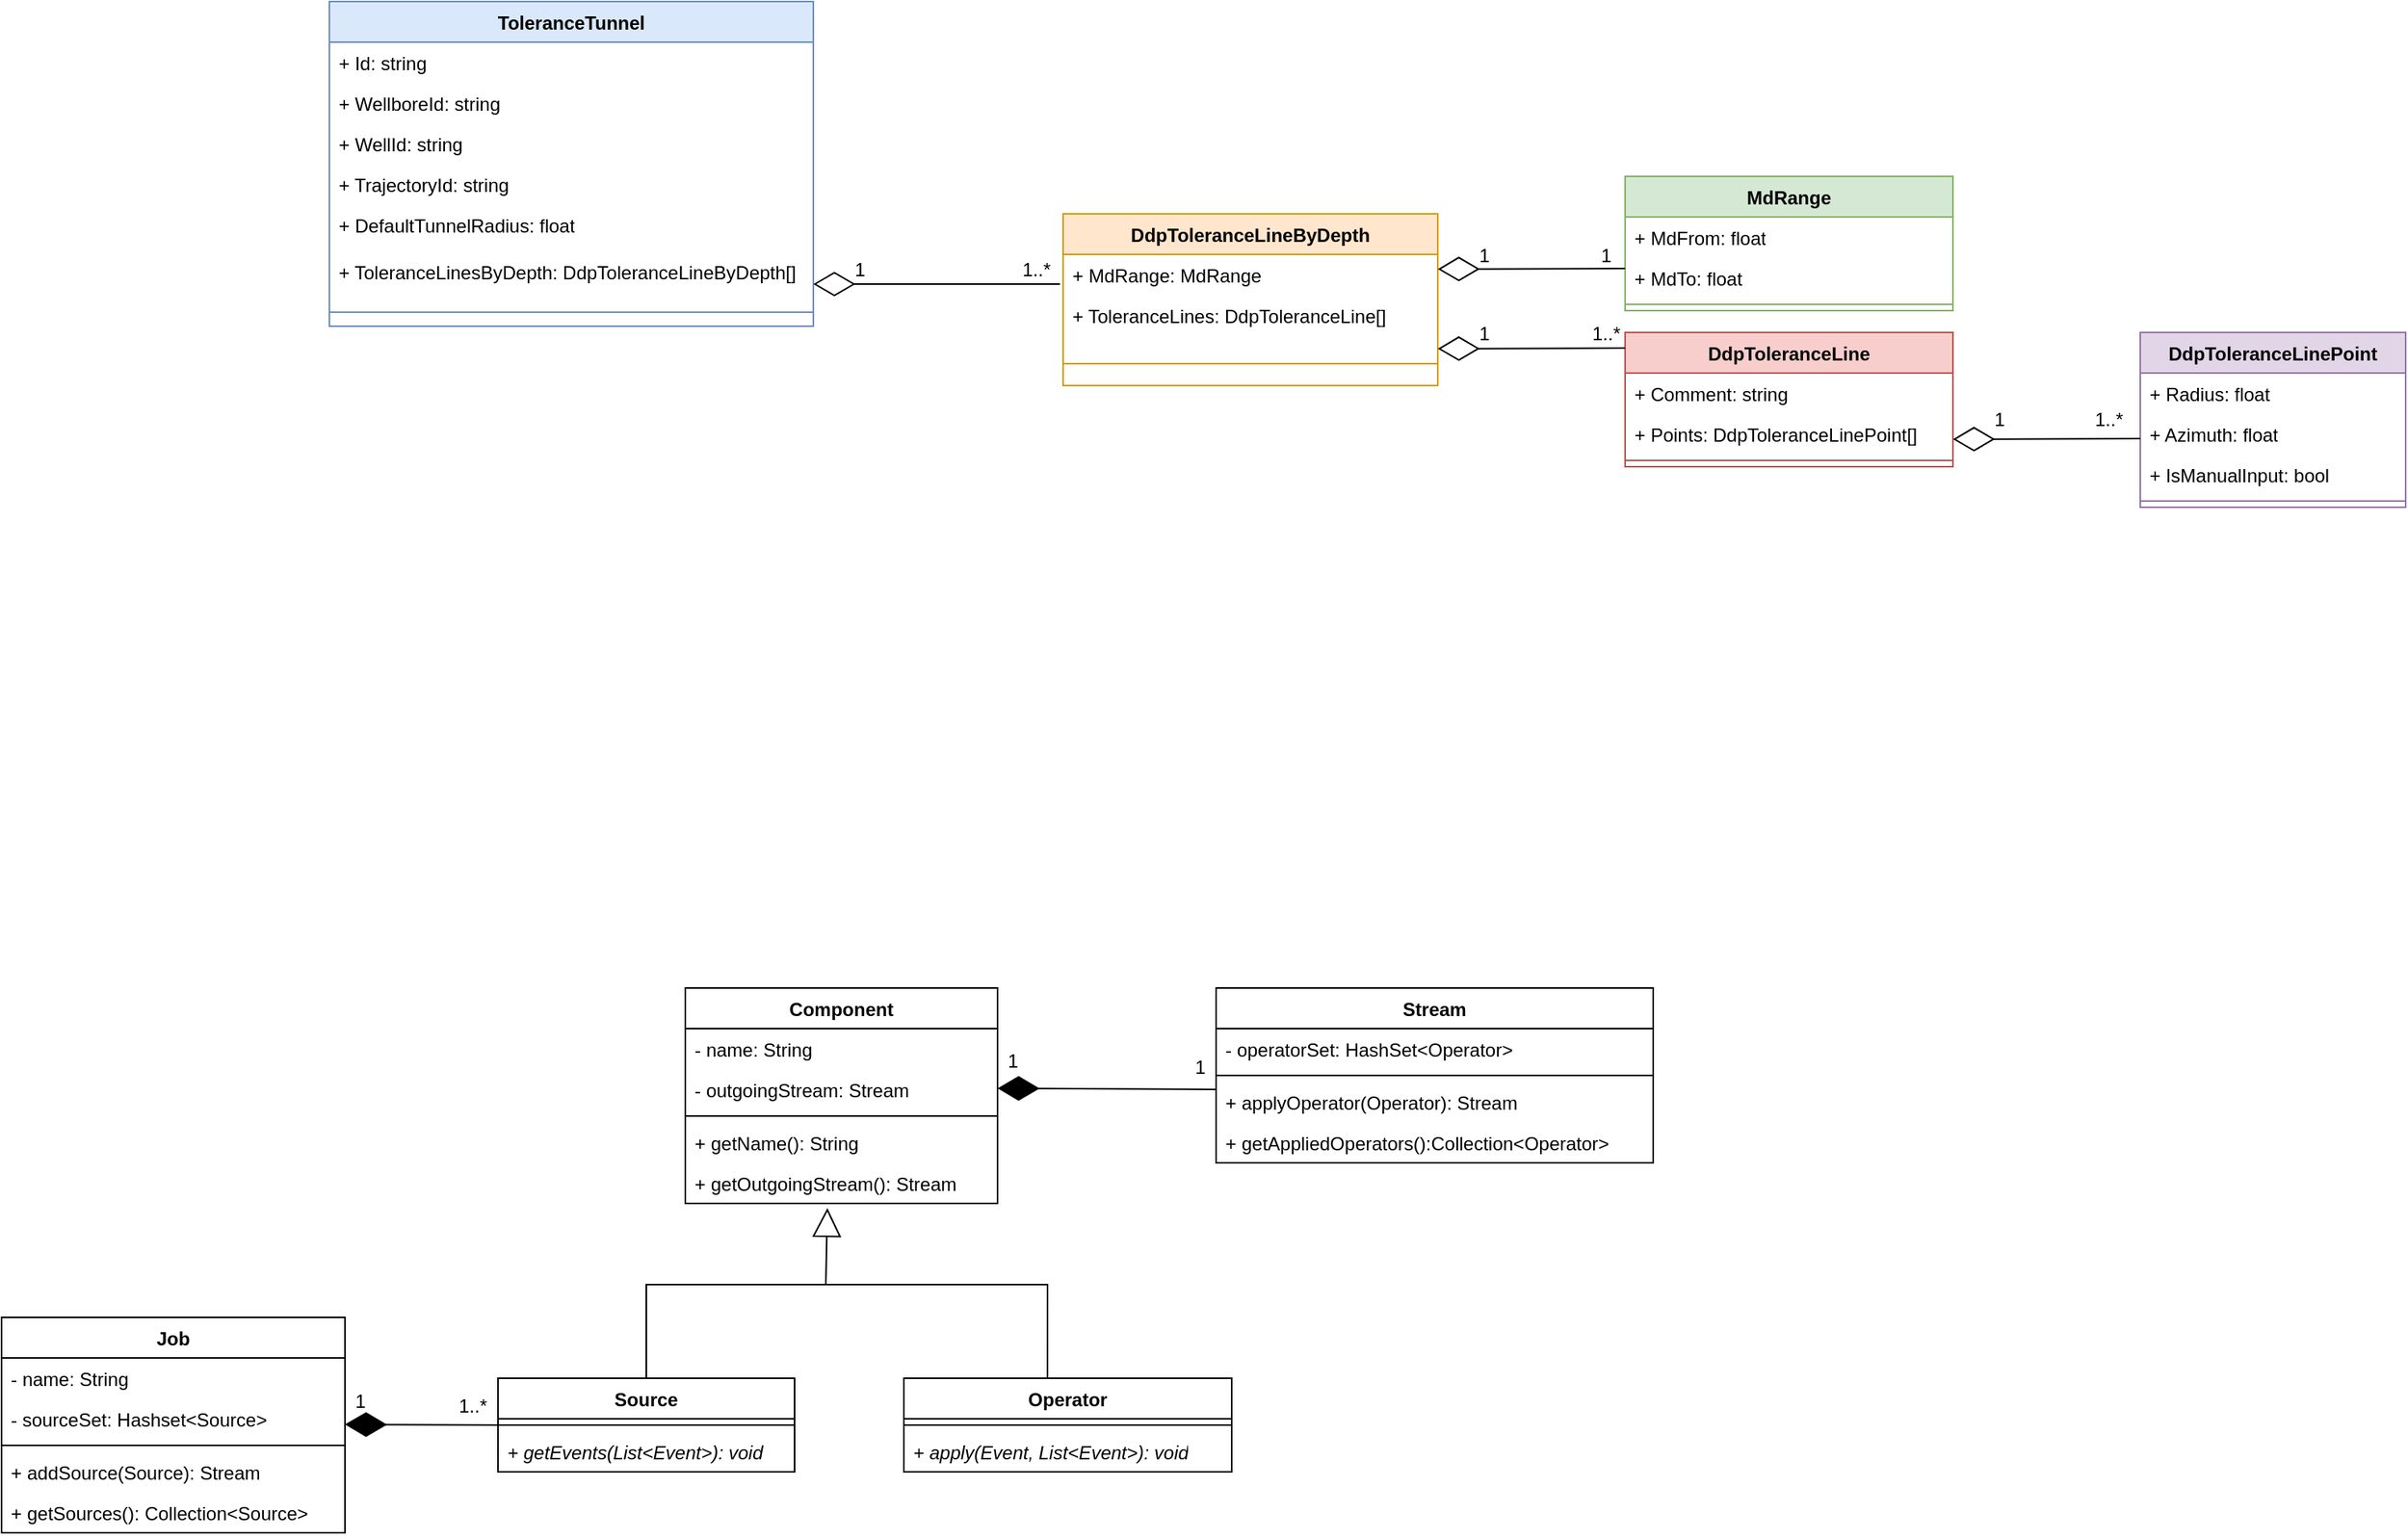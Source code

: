 <mxfile version="24.8.4">
  <diagram name="Page-1" id="TQH9wQtYQM811fhHDUME">
    <mxGraphModel dx="1262" dy="-18" grid="1" gridSize="10" guides="1" tooltips="1" connect="1" arrows="1" fold="1" page="0" pageScale="1" pageWidth="850" pageHeight="1100" math="0" shadow="0">
      <root>
        <mxCell id="0" />
        <mxCell id="1" parent="0" />
        <mxCell id="qOWdi3NvwAaLhNpTAvil-1" value="ToleranceTunnel" style="swimlane;fontStyle=1;align=center;verticalAlign=top;childLayout=stackLayout;horizontal=1;startSize=26;horizontalStack=0;resizeParent=1;resizeParentMax=0;resizeLast=0;collapsible=1;marginBottom=0;whiteSpace=wrap;html=1;fillColor=#dae8fc;strokeColor=#6c8ebf;" parent="1" vertex="1">
          <mxGeometry x="10" y="658" width="310" height="208" as="geometry" />
        </mxCell>
        <mxCell id="qOWdi3NvwAaLhNpTAvil-2" value="+ Id: string" style="text;strokeColor=none;fillColor=none;align=left;verticalAlign=top;spacingLeft=4;spacingRight=4;overflow=hidden;rotatable=0;points=[[0,0.5],[1,0.5]];portConstraint=eastwest;whiteSpace=wrap;html=1;" parent="qOWdi3NvwAaLhNpTAvil-1" vertex="1">
          <mxGeometry y="26" width="310" height="26" as="geometry" />
        </mxCell>
        <mxCell id="qOWdi3NvwAaLhNpTAvil-3" value="+ WellboreId: string" style="text;strokeColor=none;fillColor=none;align=left;verticalAlign=top;spacingLeft=4;spacingRight=4;overflow=hidden;rotatable=0;points=[[0,0.5],[1,0.5]];portConstraint=eastwest;whiteSpace=wrap;html=1;" parent="qOWdi3NvwAaLhNpTAvil-1" vertex="1">
          <mxGeometry y="52" width="310" height="26" as="geometry" />
        </mxCell>
        <mxCell id="qOWdi3NvwAaLhNpTAvil-4" value="+ WellId: string" style="text;strokeColor=none;fillColor=none;align=left;verticalAlign=top;spacingLeft=4;spacingRight=4;overflow=hidden;rotatable=0;points=[[0,0.5],[1,0.5]];portConstraint=eastwest;whiteSpace=wrap;html=1;" parent="qOWdi3NvwAaLhNpTAvil-1" vertex="1">
          <mxGeometry y="78" width="310" height="26" as="geometry" />
        </mxCell>
        <mxCell id="qOWdi3NvwAaLhNpTAvil-5" value="+ TrajectoryId: string" style="text;strokeColor=none;fillColor=none;align=left;verticalAlign=top;spacingLeft=4;spacingRight=4;overflow=hidden;rotatable=0;points=[[0,0.5],[1,0.5]];portConstraint=eastwest;whiteSpace=wrap;html=1;" parent="qOWdi3NvwAaLhNpTAvil-1" vertex="1">
          <mxGeometry y="104" width="310" height="26" as="geometry" />
        </mxCell>
        <mxCell id="qOWdi3NvwAaLhNpTAvil-6" value="+ DefaultTunnelRadius: float" style="text;strokeColor=none;fillColor=none;align=left;verticalAlign=top;spacingLeft=4;spacingRight=4;overflow=hidden;rotatable=0;points=[[0,0.5],[1,0.5]];portConstraint=eastwest;whiteSpace=wrap;html=1;" parent="qOWdi3NvwAaLhNpTAvil-1" vertex="1">
          <mxGeometry y="130" width="310" height="30" as="geometry" />
        </mxCell>
        <mxCell id="qOWdi3NvwAaLhNpTAvil-7" value="+ ToleranceLinesByDepth: DdpToleranceLineByDepth[]" style="text;strokeColor=none;fillColor=none;align=left;verticalAlign=top;spacingLeft=4;spacingRight=4;overflow=hidden;rotatable=0;points=[[0,0.5],[1,0.5]];portConstraint=eastwest;whiteSpace=wrap;html=1;" parent="qOWdi3NvwAaLhNpTAvil-1" vertex="1">
          <mxGeometry y="160" width="310" height="30" as="geometry" />
        </mxCell>
        <mxCell id="qOWdi3NvwAaLhNpTAvil-8" value="&#xa;&#xa;" style="line;strokeWidth=1;fillColor=none;align=left;verticalAlign=middle;spacingTop=-1;spacingLeft=3;spacingRight=3;rotatable=0;labelPosition=right;points=[];portConstraint=eastwest;strokeColor=inherit;" parent="qOWdi3NvwAaLhNpTAvil-1" vertex="1">
          <mxGeometry y="190" width="310" height="18" as="geometry" />
        </mxCell>
        <mxCell id="qOWdi3NvwAaLhNpTAvil-9" value="&lt;span style=&quot;text-align: left;&quot;&gt;DdpToleranceLineByDepth&lt;/span&gt;" style="swimlane;fontStyle=1;align=center;verticalAlign=top;childLayout=stackLayout;horizontal=1;startSize=26;horizontalStack=0;resizeParent=1;resizeParentMax=0;resizeLast=0;collapsible=1;marginBottom=0;whiteSpace=wrap;html=1;fillColor=#ffe6cc;strokeColor=#d79b00;" parent="1" vertex="1">
          <mxGeometry x="480" y="794" width="240" height="110" as="geometry" />
        </mxCell>
        <mxCell id="qOWdi3NvwAaLhNpTAvil-10" value="+ MdRange: MdRange" style="text;strokeColor=none;fillColor=none;align=left;verticalAlign=top;spacingLeft=4;spacingRight=4;overflow=hidden;rotatable=0;points=[[0,0.5],[1,0.5]];portConstraint=eastwest;whiteSpace=wrap;html=1;" parent="qOWdi3NvwAaLhNpTAvil-9" vertex="1">
          <mxGeometry y="26" width="240" height="26" as="geometry" />
        </mxCell>
        <mxCell id="qOWdi3NvwAaLhNpTAvil-11" value="+ ToleranceLines: DdpToleranceLine[]" style="text;strokeColor=none;fillColor=none;align=left;verticalAlign=top;spacingLeft=4;spacingRight=4;overflow=hidden;rotatable=0;points=[[0,0.5],[1,0.5]];portConstraint=eastwest;whiteSpace=wrap;html=1;" parent="qOWdi3NvwAaLhNpTAvil-9" vertex="1">
          <mxGeometry y="52" width="240" height="30" as="geometry" />
        </mxCell>
        <mxCell id="qOWdi3NvwAaLhNpTAvil-12" value="" style="line;strokeWidth=1;fillColor=none;align=left;verticalAlign=middle;spacingTop=-1;spacingLeft=3;spacingRight=3;rotatable=0;labelPosition=right;points=[];portConstraint=eastwest;strokeColor=inherit;" parent="qOWdi3NvwAaLhNpTAvil-9" vertex="1">
          <mxGeometry y="82" width="240" height="28" as="geometry" />
        </mxCell>
        <mxCell id="qOWdi3NvwAaLhNpTAvil-13" value="&lt;span style=&quot;text-align: left;&quot;&gt;MdRange&lt;/span&gt;" style="swimlane;fontStyle=1;align=center;verticalAlign=top;childLayout=stackLayout;horizontal=1;startSize=26;horizontalStack=0;resizeParent=1;resizeParentMax=0;resizeLast=0;collapsible=1;marginBottom=0;whiteSpace=wrap;html=1;fillColor=#d5e8d4;strokeColor=#82b366;" parent="1" vertex="1">
          <mxGeometry x="840" y="770" width="210" height="86" as="geometry" />
        </mxCell>
        <mxCell id="qOWdi3NvwAaLhNpTAvil-14" value="+ MdFrom: float" style="text;strokeColor=none;fillColor=none;align=left;verticalAlign=top;spacingLeft=4;spacingRight=4;overflow=hidden;rotatable=0;points=[[0,0.5],[1,0.5]];portConstraint=eastwest;whiteSpace=wrap;html=1;" parent="qOWdi3NvwAaLhNpTAvil-13" vertex="1">
          <mxGeometry y="26" width="210" height="26" as="geometry" />
        </mxCell>
        <mxCell id="qOWdi3NvwAaLhNpTAvil-15" value="+ MdTo: float" style="text;strokeColor=none;fillColor=none;align=left;verticalAlign=top;spacingLeft=4;spacingRight=4;overflow=hidden;rotatable=0;points=[[0,0.5],[1,0.5]];portConstraint=eastwest;whiteSpace=wrap;html=1;" parent="qOWdi3NvwAaLhNpTAvil-13" vertex="1">
          <mxGeometry y="52" width="210" height="26" as="geometry" />
        </mxCell>
        <mxCell id="qOWdi3NvwAaLhNpTAvil-16" value="" style="line;strokeWidth=1;fillColor=none;align=left;verticalAlign=middle;spacingTop=-1;spacingLeft=3;spacingRight=3;rotatable=0;labelPosition=right;points=[];portConstraint=eastwest;strokeColor=inherit;" parent="qOWdi3NvwAaLhNpTAvil-13" vertex="1">
          <mxGeometry y="78" width="210" height="8" as="geometry" />
        </mxCell>
        <mxCell id="qOWdi3NvwAaLhNpTAvil-17" value="&lt;span style=&quot;text-align: left;&quot;&gt;DdpToleranceLine&lt;/span&gt;" style="swimlane;fontStyle=1;align=center;verticalAlign=top;childLayout=stackLayout;horizontal=1;startSize=26;horizontalStack=0;resizeParent=1;resizeParentMax=0;resizeLast=0;collapsible=1;marginBottom=0;whiteSpace=wrap;html=1;fillColor=#f8cecc;strokeColor=#b85450;" parent="1" vertex="1">
          <mxGeometry x="840" y="870" width="210" height="86" as="geometry" />
        </mxCell>
        <mxCell id="qOWdi3NvwAaLhNpTAvil-18" value="+ Comment: string" style="text;strokeColor=none;fillColor=none;align=left;verticalAlign=top;spacingLeft=4;spacingRight=4;overflow=hidden;rotatable=0;points=[[0,0.5],[1,0.5]];portConstraint=eastwest;whiteSpace=wrap;html=1;" parent="qOWdi3NvwAaLhNpTAvil-17" vertex="1">
          <mxGeometry y="26" width="210" height="26" as="geometry" />
        </mxCell>
        <mxCell id="qOWdi3NvwAaLhNpTAvil-19" value="+ Points: DdpToleranceLinePoint[]" style="text;strokeColor=none;fillColor=none;align=left;verticalAlign=top;spacingLeft=4;spacingRight=4;overflow=hidden;rotatable=0;points=[[0,0.5],[1,0.5]];portConstraint=eastwest;whiteSpace=wrap;html=1;" parent="qOWdi3NvwAaLhNpTAvil-17" vertex="1">
          <mxGeometry y="52" width="210" height="26" as="geometry" />
        </mxCell>
        <mxCell id="qOWdi3NvwAaLhNpTAvil-20" value="" style="line;strokeWidth=1;fillColor=none;align=left;verticalAlign=middle;spacingTop=-1;spacingLeft=3;spacingRight=3;rotatable=0;labelPosition=right;points=[];portConstraint=eastwest;strokeColor=inherit;" parent="qOWdi3NvwAaLhNpTAvil-17" vertex="1">
          <mxGeometry y="78" width="210" height="8" as="geometry" />
        </mxCell>
        <mxCell id="qOWdi3NvwAaLhNpTAvil-21" value="" style="group" parent="1" vertex="1" connectable="0">
          <mxGeometry x="433" y="815" width="60" height="30" as="geometry" />
        </mxCell>
        <mxCell id="qOWdi3NvwAaLhNpTAvil-22" value="" style="endArrow=diamondThin;endFill=0;endSize=24;html=1;rounded=0;" parent="qOWdi3NvwAaLhNpTAvil-21" edge="1">
          <mxGeometry width="160" relative="1" as="geometry">
            <mxPoint x="45" y="24" as="sourcePoint" />
            <mxPoint x="-113" y="24" as="targetPoint" />
          </mxGeometry>
        </mxCell>
        <mxCell id="qOWdi3NvwAaLhNpTAvil-23" value="1..*" style="text;html=1;align=center;verticalAlign=middle;whiteSpace=wrap;rounded=0;" parent="qOWdi3NvwAaLhNpTAvil-21" vertex="1">
          <mxGeometry width="60" height="30" as="geometry" />
        </mxCell>
        <mxCell id="qOWdi3NvwAaLhNpTAvil-24" value="&lt;span style=&quot;text-align: left;&quot;&gt;DdpToleranceLinePoint&lt;/span&gt;" style="swimlane;fontStyle=1;align=center;verticalAlign=top;childLayout=stackLayout;horizontal=1;startSize=26;horizontalStack=0;resizeParent=1;resizeParentMax=0;resizeLast=0;collapsible=1;marginBottom=0;whiteSpace=wrap;html=1;fillColor=#e1d5e7;strokeColor=#9673a6;" parent="1" vertex="1">
          <mxGeometry x="1170" y="870" width="170" height="112" as="geometry" />
        </mxCell>
        <mxCell id="qOWdi3NvwAaLhNpTAvil-25" value="+ Radius: float" style="text;strokeColor=none;fillColor=none;align=left;verticalAlign=top;spacingLeft=4;spacingRight=4;overflow=hidden;rotatable=0;points=[[0,0.5],[1,0.5]];portConstraint=eastwest;whiteSpace=wrap;html=1;" parent="qOWdi3NvwAaLhNpTAvil-24" vertex="1">
          <mxGeometry y="26" width="170" height="26" as="geometry" />
        </mxCell>
        <mxCell id="qOWdi3NvwAaLhNpTAvil-26" value="+ Azimuth: float" style="text;strokeColor=none;fillColor=none;align=left;verticalAlign=top;spacingLeft=4;spacingRight=4;overflow=hidden;rotatable=0;points=[[0,0.5],[1,0.5]];portConstraint=eastwest;whiteSpace=wrap;html=1;" parent="qOWdi3NvwAaLhNpTAvil-24" vertex="1">
          <mxGeometry y="52" width="170" height="26" as="geometry" />
        </mxCell>
        <mxCell id="qOWdi3NvwAaLhNpTAvil-27" value="+ IsManualInput: bool" style="text;strokeColor=none;fillColor=none;align=left;verticalAlign=top;spacingLeft=4;spacingRight=4;overflow=hidden;rotatable=0;points=[[0,0.5],[1,0.5]];portConstraint=eastwest;whiteSpace=wrap;html=1;" parent="qOWdi3NvwAaLhNpTAvil-24" vertex="1">
          <mxGeometry y="78" width="170" height="26" as="geometry" />
        </mxCell>
        <mxCell id="qOWdi3NvwAaLhNpTAvil-28" value="" style="line;strokeWidth=1;fillColor=none;align=left;verticalAlign=middle;spacingTop=-1;spacingLeft=3;spacingRight=3;rotatable=0;labelPosition=right;points=[];portConstraint=eastwest;strokeColor=inherit;" parent="qOWdi3NvwAaLhNpTAvil-24" vertex="1">
          <mxGeometry y="104" width="170" height="8" as="geometry" />
        </mxCell>
        <mxCell id="qOWdi3NvwAaLhNpTAvil-29" value="" style="endArrow=diamondThin;endFill=0;endSize=24;html=1;rounded=0;" parent="1" edge="1">
          <mxGeometry width="160" relative="1" as="geometry">
            <mxPoint x="840" y="829" as="sourcePoint" />
            <mxPoint x="720" y="829.41" as="targetPoint" />
          </mxGeometry>
        </mxCell>
        <mxCell id="qOWdi3NvwAaLhNpTAvil-30" value="" style="endArrow=diamondThin;endFill=0;endSize=24;html=1;rounded=0;" parent="1" edge="1">
          <mxGeometry width="160" relative="1" as="geometry">
            <mxPoint x="840" y="880" as="sourcePoint" />
            <mxPoint x="720" y="880.41" as="targetPoint" />
          </mxGeometry>
        </mxCell>
        <mxCell id="qOWdi3NvwAaLhNpTAvil-31" value="1" style="text;html=1;align=center;verticalAlign=middle;whiteSpace=wrap;rounded=0;" parent="1" vertex="1">
          <mxGeometry x="798" y="806" width="60" height="30" as="geometry" />
        </mxCell>
        <mxCell id="qOWdi3NvwAaLhNpTAvil-32" value="1..*" style="text;html=1;align=center;verticalAlign=middle;whiteSpace=wrap;rounded=0;" parent="1" vertex="1">
          <mxGeometry x="798" y="856" width="60" height="30" as="geometry" />
        </mxCell>
        <mxCell id="qOWdi3NvwAaLhNpTAvil-33" value="" style="endArrow=diamondThin;endFill=0;endSize=24;html=1;rounded=0;" parent="1" edge="1">
          <mxGeometry width="160" relative="1" as="geometry">
            <mxPoint x="1170" y="938" as="sourcePoint" />
            <mxPoint x="1050" y="938.41" as="targetPoint" />
          </mxGeometry>
        </mxCell>
        <mxCell id="qOWdi3NvwAaLhNpTAvil-34" value="1..*" style="text;html=1;align=center;verticalAlign=middle;whiteSpace=wrap;rounded=0;" parent="1" vertex="1">
          <mxGeometry x="1120" y="911" width="60" height="30" as="geometry" />
        </mxCell>
        <mxCell id="qOWdi3NvwAaLhNpTAvil-38" value="1" style="text;html=1;align=center;verticalAlign=middle;whiteSpace=wrap;rounded=0;" parent="1" vertex="1">
          <mxGeometry x="320" y="815" width="60" height="30" as="geometry" />
        </mxCell>
        <mxCell id="qOWdi3NvwAaLhNpTAvil-42" value="1" style="text;html=1;align=center;verticalAlign=middle;whiteSpace=wrap;rounded=0;" parent="1" vertex="1">
          <mxGeometry x="720" y="806" width="60" height="30" as="geometry" />
        </mxCell>
        <mxCell id="qOWdi3NvwAaLhNpTAvil-43" value="1" style="text;html=1;align=center;verticalAlign=middle;whiteSpace=wrap;rounded=0;" parent="1" vertex="1">
          <mxGeometry x="720" y="856" width="60" height="30" as="geometry" />
        </mxCell>
        <mxCell id="qOWdi3NvwAaLhNpTAvil-44" value="1" style="text;html=1;align=center;verticalAlign=middle;whiteSpace=wrap;rounded=0;" parent="1" vertex="1">
          <mxGeometry x="1050" y="911" width="60" height="30" as="geometry" />
        </mxCell>
        <mxCell id="O60IhAS-51ve3mMH8GBg-1" value="Component" style="swimlane;fontStyle=1;align=center;verticalAlign=top;childLayout=stackLayout;horizontal=1;startSize=26;horizontalStack=0;resizeParent=1;resizeParentMax=0;resizeLast=0;collapsible=1;marginBottom=0;whiteSpace=wrap;html=1;" vertex="1" parent="1">
          <mxGeometry x="238" y="1290" width="200" height="138" as="geometry" />
        </mxCell>
        <mxCell id="O60IhAS-51ve3mMH8GBg-2" value="- name: String" style="text;strokeColor=none;fillColor=none;align=left;verticalAlign=top;spacingLeft=4;spacingRight=4;overflow=hidden;rotatable=0;points=[[0,0.5],[1,0.5]];portConstraint=eastwest;whiteSpace=wrap;html=1;" vertex="1" parent="O60IhAS-51ve3mMH8GBg-1">
          <mxGeometry y="26" width="200" height="26" as="geometry" />
        </mxCell>
        <mxCell id="O60IhAS-51ve3mMH8GBg-16" value="- outgoingStream: Stream" style="text;strokeColor=none;fillColor=none;align=left;verticalAlign=top;spacingLeft=4;spacingRight=4;overflow=hidden;rotatable=0;points=[[0,0.5],[1,0.5]];portConstraint=eastwest;whiteSpace=wrap;html=1;" vertex="1" parent="O60IhAS-51ve3mMH8GBg-1">
          <mxGeometry y="52" width="200" height="26" as="geometry" />
        </mxCell>
        <mxCell id="O60IhAS-51ve3mMH8GBg-3" value="" style="line;strokeWidth=1;fillColor=none;align=left;verticalAlign=middle;spacingTop=-1;spacingLeft=3;spacingRight=3;rotatable=0;labelPosition=right;points=[];portConstraint=eastwest;strokeColor=inherit;" vertex="1" parent="O60IhAS-51ve3mMH8GBg-1">
          <mxGeometry y="78" width="200" height="8" as="geometry" />
        </mxCell>
        <mxCell id="O60IhAS-51ve3mMH8GBg-4" value="+ getName(): String&lt;div&gt;&lt;br&gt;&lt;/div&gt;" style="text;strokeColor=none;fillColor=none;align=left;verticalAlign=top;spacingLeft=4;spacingRight=4;overflow=hidden;rotatable=0;points=[[0,0.5],[1,0.5]];portConstraint=eastwest;whiteSpace=wrap;html=1;" vertex="1" parent="O60IhAS-51ve3mMH8GBg-1">
          <mxGeometry y="86" width="200" height="26" as="geometry" />
        </mxCell>
        <mxCell id="O60IhAS-51ve3mMH8GBg-17" value="+ getOutgoingStream(): Stream&lt;div&gt;&lt;br&gt;&lt;/div&gt;" style="text;strokeColor=none;fillColor=none;align=left;verticalAlign=top;spacingLeft=4;spacingRight=4;overflow=hidden;rotatable=0;points=[[0,0.5],[1,0.5]];portConstraint=eastwest;whiteSpace=wrap;html=1;" vertex="1" parent="O60IhAS-51ve3mMH8GBg-1">
          <mxGeometry y="112" width="200" height="26" as="geometry" />
        </mxCell>
        <mxCell id="O60IhAS-51ve3mMH8GBg-5" value="Source" style="swimlane;fontStyle=1;align=center;verticalAlign=top;childLayout=stackLayout;horizontal=1;startSize=26;horizontalStack=0;resizeParent=1;resizeParentMax=0;resizeLast=0;collapsible=1;marginBottom=0;whiteSpace=wrap;html=1;" vertex="1" parent="1">
          <mxGeometry x="118" y="1540" width="190" height="60" as="geometry" />
        </mxCell>
        <mxCell id="O60IhAS-51ve3mMH8GBg-7" value="" style="line;strokeWidth=1;fillColor=none;align=left;verticalAlign=middle;spacingTop=-1;spacingLeft=3;spacingRight=3;rotatable=0;labelPosition=right;points=[];portConstraint=eastwest;strokeColor=inherit;" vertex="1" parent="O60IhAS-51ve3mMH8GBg-5">
          <mxGeometry y="26" width="190" height="8" as="geometry" />
        </mxCell>
        <mxCell id="O60IhAS-51ve3mMH8GBg-8" value="&lt;i&gt;+ getEvents(List&amp;lt;Event&amp;gt;): void&lt;/i&gt;" style="text;strokeColor=none;fillColor=none;align=left;verticalAlign=top;spacingLeft=4;spacingRight=4;overflow=hidden;rotatable=0;points=[[0,0.5],[1,0.5]];portConstraint=eastwest;whiteSpace=wrap;html=1;" vertex="1" parent="O60IhAS-51ve3mMH8GBg-5">
          <mxGeometry y="34" width="190" height="26" as="geometry" />
        </mxCell>
        <mxCell id="O60IhAS-51ve3mMH8GBg-9" value="Operator" style="swimlane;fontStyle=1;align=center;verticalAlign=top;childLayout=stackLayout;horizontal=1;startSize=26;horizontalStack=0;resizeParent=1;resizeParentMax=0;resizeLast=0;collapsible=1;marginBottom=0;whiteSpace=wrap;html=1;" vertex="1" parent="1">
          <mxGeometry x="378" y="1540" width="210" height="60" as="geometry" />
        </mxCell>
        <mxCell id="O60IhAS-51ve3mMH8GBg-11" value="" style="line;strokeWidth=1;fillColor=none;align=left;verticalAlign=middle;spacingTop=-1;spacingLeft=3;spacingRight=3;rotatable=0;labelPosition=right;points=[];portConstraint=eastwest;strokeColor=inherit;" vertex="1" parent="O60IhAS-51ve3mMH8GBg-9">
          <mxGeometry y="26" width="210" height="8" as="geometry" />
        </mxCell>
        <mxCell id="O60IhAS-51ve3mMH8GBg-12" value="&lt;i&gt;+ apply(Event, List&amp;lt;Event&amp;gt;): void&lt;/i&gt;" style="text;strokeColor=none;fillColor=none;align=left;verticalAlign=top;spacingLeft=4;spacingRight=4;overflow=hidden;rotatable=0;points=[[0,0.5],[1,0.5]];portConstraint=eastwest;whiteSpace=wrap;html=1;" vertex="1" parent="O60IhAS-51ve3mMH8GBg-9">
          <mxGeometry y="34" width="210" height="26" as="geometry" />
        </mxCell>
        <mxCell id="O60IhAS-51ve3mMH8GBg-15" value="" style="endArrow=block;endSize=16;endFill=0;html=1;rounded=0;exitX=0.438;exitY=0;exitDx=0;exitDy=0;exitPerimeter=0;" edge="1" parent="1" source="O60IhAS-51ve3mMH8GBg-9">
          <mxGeometry width="160" relative="1" as="geometry">
            <mxPoint x="528" y="1470" as="sourcePoint" />
            <mxPoint x="329" y="1431" as="targetPoint" />
            <Array as="points">
              <mxPoint x="470" y="1480" />
              <mxPoint x="328" y="1480" />
            </Array>
          </mxGeometry>
        </mxCell>
        <mxCell id="O60IhAS-51ve3mMH8GBg-18" value="Stream" style="swimlane;fontStyle=1;align=center;verticalAlign=top;childLayout=stackLayout;horizontal=1;startSize=26;horizontalStack=0;resizeParent=1;resizeParentMax=0;resizeLast=0;collapsible=1;marginBottom=0;whiteSpace=wrap;html=1;" vertex="1" parent="1">
          <mxGeometry x="578" y="1290" width="280" height="112" as="geometry" />
        </mxCell>
        <mxCell id="O60IhAS-51ve3mMH8GBg-19" value="- operatorSet: HashSet&amp;lt;Operator&amp;gt;&amp;nbsp;&amp;nbsp;" style="text;strokeColor=none;fillColor=none;align=left;verticalAlign=top;spacingLeft=4;spacingRight=4;overflow=hidden;rotatable=0;points=[[0,0.5],[1,0.5]];portConstraint=eastwest;whiteSpace=wrap;html=1;" vertex="1" parent="O60IhAS-51ve3mMH8GBg-18">
          <mxGeometry y="26" width="280" height="26" as="geometry" />
        </mxCell>
        <mxCell id="O60IhAS-51ve3mMH8GBg-34" value="" style="endArrow=diamondThin;endFill=1;endSize=24;html=1;rounded=0;exitX=0;exitY=0.5;exitDx=0;exitDy=0;" edge="1" parent="O60IhAS-51ve3mMH8GBg-18">
          <mxGeometry width="160" relative="1" as="geometry">
            <mxPoint y="65" as="sourcePoint" />
            <mxPoint x="-140" y="64.29" as="targetPoint" />
          </mxGeometry>
        </mxCell>
        <mxCell id="O60IhAS-51ve3mMH8GBg-21" value="" style="line;strokeWidth=1;fillColor=none;align=left;verticalAlign=middle;spacingTop=-1;spacingLeft=3;spacingRight=3;rotatable=0;labelPosition=right;points=[];portConstraint=eastwest;strokeColor=inherit;" vertex="1" parent="O60IhAS-51ve3mMH8GBg-18">
          <mxGeometry y="52" width="280" height="8" as="geometry" />
        </mxCell>
        <mxCell id="O60IhAS-51ve3mMH8GBg-22" value="+ applyOperator(Operator): Stream&lt;div&gt;&lt;br&gt;&lt;/div&gt;" style="text;strokeColor=none;fillColor=none;align=left;verticalAlign=top;spacingLeft=4;spacingRight=4;overflow=hidden;rotatable=0;points=[[0,0.5],[1,0.5]];portConstraint=eastwest;whiteSpace=wrap;html=1;" vertex="1" parent="O60IhAS-51ve3mMH8GBg-18">
          <mxGeometry y="60" width="280" height="26" as="geometry" />
        </mxCell>
        <mxCell id="O60IhAS-51ve3mMH8GBg-23" value="+ getAppliedOperators():Collection&amp;lt;Operator&amp;gt;&amp;nbsp;&lt;div&gt;&lt;br&gt;&lt;/div&gt;" style="text;strokeColor=none;fillColor=none;align=left;verticalAlign=top;spacingLeft=4;spacingRight=4;overflow=hidden;rotatable=0;points=[[0,0.5],[1,0.5]];portConstraint=eastwest;whiteSpace=wrap;html=1;" vertex="1" parent="O60IhAS-51ve3mMH8GBg-18">
          <mxGeometry y="86" width="280" height="26" as="geometry" />
        </mxCell>
        <mxCell id="O60IhAS-51ve3mMH8GBg-31" value="1" style="text;html=1;align=center;verticalAlign=middle;whiteSpace=wrap;rounded=0;" vertex="1" parent="1">
          <mxGeometry x="418" y="1322" width="60" height="30" as="geometry" />
        </mxCell>
        <mxCell id="O60IhAS-51ve3mMH8GBg-32" value="1" style="text;html=1;align=center;verticalAlign=middle;whiteSpace=wrap;rounded=0;" vertex="1" parent="1">
          <mxGeometry x="538" y="1326" width="60" height="30" as="geometry" />
        </mxCell>
        <mxCell id="O60IhAS-51ve3mMH8GBg-35" value="" style="endArrow=none;html=1;rounded=0;exitX=0.5;exitY=0;exitDx=0;exitDy=0;" edge="1" parent="1" source="O60IhAS-51ve3mMH8GBg-5">
          <mxGeometry width="50" height="50" relative="1" as="geometry">
            <mxPoint x="538" y="1510" as="sourcePoint" />
            <mxPoint x="328" y="1480" as="targetPoint" />
            <Array as="points">
              <mxPoint x="213" y="1480" />
            </Array>
          </mxGeometry>
        </mxCell>
        <mxCell id="O60IhAS-51ve3mMH8GBg-36" value="Job" style="swimlane;fontStyle=1;align=center;verticalAlign=top;childLayout=stackLayout;horizontal=1;startSize=26;horizontalStack=0;resizeParent=1;resizeParentMax=0;resizeLast=0;collapsible=1;marginBottom=0;whiteSpace=wrap;html=1;" vertex="1" parent="1">
          <mxGeometry x="-200" y="1501" width="220" height="138" as="geometry" />
        </mxCell>
        <mxCell id="O60IhAS-51ve3mMH8GBg-37" value="- name: String" style="text;strokeColor=none;fillColor=none;align=left;verticalAlign=top;spacingLeft=4;spacingRight=4;overflow=hidden;rotatable=0;points=[[0,0.5],[1,0.5]];portConstraint=eastwest;whiteSpace=wrap;html=1;" vertex="1" parent="O60IhAS-51ve3mMH8GBg-36">
          <mxGeometry y="26" width="220" height="26" as="geometry" />
        </mxCell>
        <mxCell id="O60IhAS-51ve3mMH8GBg-38" value="- sourceSet: Hashset&amp;lt;Source&amp;gt;" style="text;strokeColor=none;fillColor=none;align=left;verticalAlign=top;spacingLeft=4;spacingRight=4;overflow=hidden;rotatable=0;points=[[0,0.5],[1,0.5]];portConstraint=eastwest;whiteSpace=wrap;html=1;" vertex="1" parent="O60IhAS-51ve3mMH8GBg-36">
          <mxGeometry y="52" width="220" height="26" as="geometry" />
        </mxCell>
        <mxCell id="O60IhAS-51ve3mMH8GBg-39" value="" style="line;strokeWidth=1;fillColor=none;align=left;verticalAlign=middle;spacingTop=-1;spacingLeft=3;spacingRight=3;rotatable=0;labelPosition=right;points=[];portConstraint=eastwest;strokeColor=inherit;" vertex="1" parent="O60IhAS-51ve3mMH8GBg-36">
          <mxGeometry y="78" width="220" height="8" as="geometry" />
        </mxCell>
        <mxCell id="O60IhAS-51ve3mMH8GBg-40" value="+ addSource(Source): Stream&lt;div&gt;&lt;br&gt;&lt;/div&gt;" style="text;strokeColor=none;fillColor=none;align=left;verticalAlign=top;spacingLeft=4;spacingRight=4;overflow=hidden;rotatable=0;points=[[0,0.5],[1,0.5]];portConstraint=eastwest;whiteSpace=wrap;html=1;" vertex="1" parent="O60IhAS-51ve3mMH8GBg-36">
          <mxGeometry y="86" width="220" height="26" as="geometry" />
        </mxCell>
        <mxCell id="O60IhAS-51ve3mMH8GBg-41" value="+ getSources(): Collection&amp;lt;Source&amp;gt;&lt;div&gt;&lt;br&gt;&lt;/div&gt;" style="text;strokeColor=none;fillColor=none;align=left;verticalAlign=top;spacingLeft=4;spacingRight=4;overflow=hidden;rotatable=0;points=[[0,0.5],[1,0.5]];portConstraint=eastwest;whiteSpace=wrap;html=1;" vertex="1" parent="O60IhAS-51ve3mMH8GBg-36">
          <mxGeometry y="112" width="220" height="26" as="geometry" />
        </mxCell>
        <mxCell id="O60IhAS-51ve3mMH8GBg-42" value="" style="endArrow=diamondThin;endFill=1;endSize=24;html=1;rounded=0;" edge="1" parent="1">
          <mxGeometry width="160" relative="1" as="geometry">
            <mxPoint x="120" y="1570" as="sourcePoint" />
            <mxPoint x="20" y="1569.58" as="targetPoint" />
          </mxGeometry>
        </mxCell>
        <mxCell id="O60IhAS-51ve3mMH8GBg-43" value="1" style="text;html=1;align=center;verticalAlign=middle;whiteSpace=wrap;rounded=0;" vertex="1" parent="1">
          <mxGeometry y="1540" width="60" height="30" as="geometry" />
        </mxCell>
        <mxCell id="O60IhAS-51ve3mMH8GBg-44" value="1..*" style="text;html=1;align=center;verticalAlign=middle;whiteSpace=wrap;rounded=0;" vertex="1" parent="1">
          <mxGeometry x="72" y="1543" width="60" height="30" as="geometry" />
        </mxCell>
      </root>
    </mxGraphModel>
  </diagram>
</mxfile>
